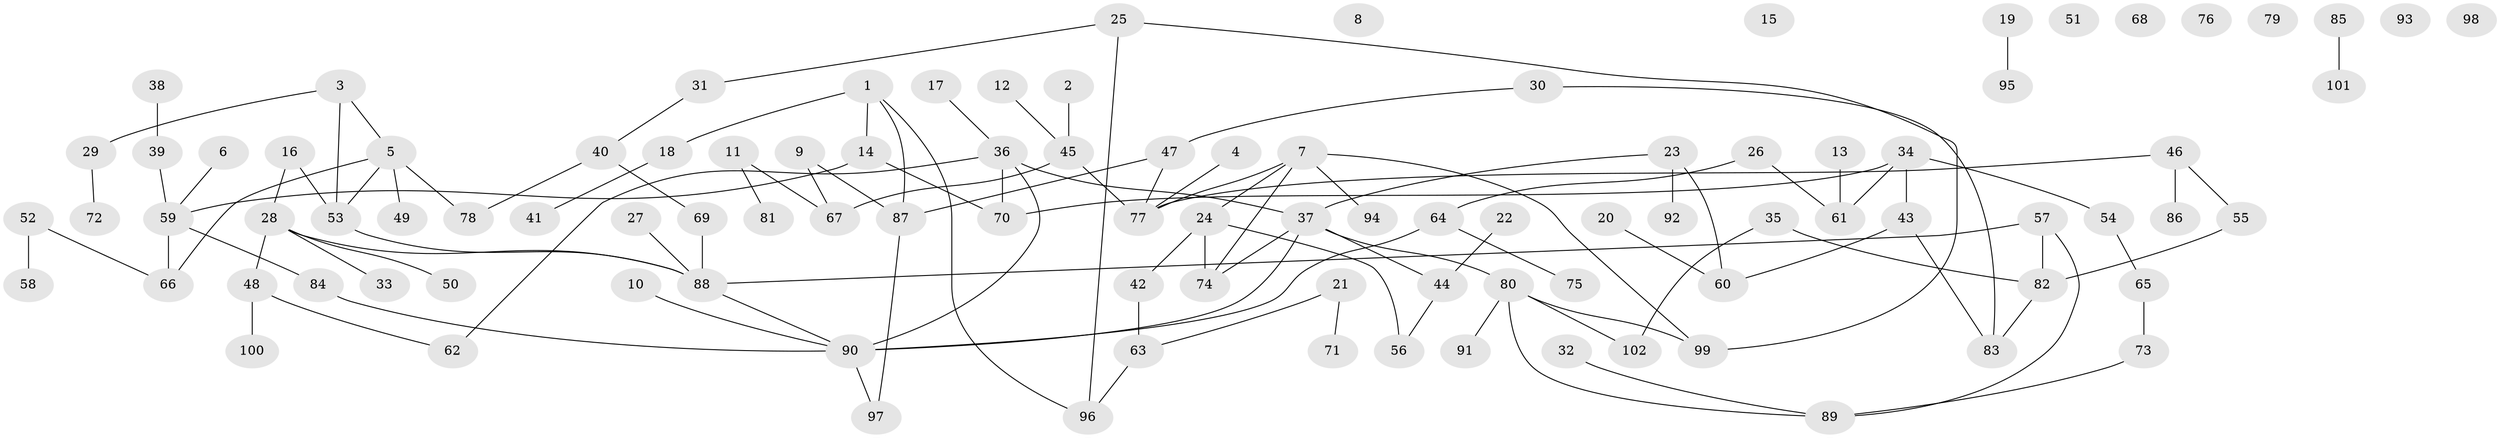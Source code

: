 // coarse degree distribution, {1: 0.3, 4: 0.15, 0: 0.25, 7: 0.025, 3: 0.075, 2: 0.1, 6: 0.05, 11: 0.025, 5: 0.025}
// Generated by graph-tools (version 1.1) at 2025/43/03/04/25 21:43:26]
// undirected, 102 vertices, 115 edges
graph export_dot {
graph [start="1"]
  node [color=gray90,style=filled];
  1;
  2;
  3;
  4;
  5;
  6;
  7;
  8;
  9;
  10;
  11;
  12;
  13;
  14;
  15;
  16;
  17;
  18;
  19;
  20;
  21;
  22;
  23;
  24;
  25;
  26;
  27;
  28;
  29;
  30;
  31;
  32;
  33;
  34;
  35;
  36;
  37;
  38;
  39;
  40;
  41;
  42;
  43;
  44;
  45;
  46;
  47;
  48;
  49;
  50;
  51;
  52;
  53;
  54;
  55;
  56;
  57;
  58;
  59;
  60;
  61;
  62;
  63;
  64;
  65;
  66;
  67;
  68;
  69;
  70;
  71;
  72;
  73;
  74;
  75;
  76;
  77;
  78;
  79;
  80;
  81;
  82;
  83;
  84;
  85;
  86;
  87;
  88;
  89;
  90;
  91;
  92;
  93;
  94;
  95;
  96;
  97;
  98;
  99;
  100;
  101;
  102;
  1 -- 14;
  1 -- 18;
  1 -- 87;
  1 -- 96;
  2 -- 45;
  3 -- 5;
  3 -- 29;
  3 -- 53;
  4 -- 77;
  5 -- 49;
  5 -- 53;
  5 -- 66;
  5 -- 78;
  6 -- 59;
  7 -- 24;
  7 -- 74;
  7 -- 77;
  7 -- 94;
  7 -- 99;
  9 -- 67;
  9 -- 87;
  10 -- 90;
  11 -- 67;
  11 -- 81;
  12 -- 45;
  13 -- 61;
  14 -- 59;
  14 -- 70;
  16 -- 28;
  16 -- 53;
  17 -- 36;
  18 -- 41;
  19 -- 95;
  20 -- 60;
  21 -- 63;
  21 -- 71;
  22 -- 44;
  23 -- 37;
  23 -- 60;
  23 -- 92;
  24 -- 42;
  24 -- 56;
  24 -- 74;
  25 -- 31;
  25 -- 96;
  25 -- 99;
  26 -- 61;
  26 -- 64;
  27 -- 88;
  28 -- 33;
  28 -- 48;
  28 -- 50;
  28 -- 88;
  29 -- 72;
  30 -- 47;
  30 -- 83;
  31 -- 40;
  32 -- 89;
  34 -- 43;
  34 -- 54;
  34 -- 61;
  34 -- 70;
  35 -- 82;
  35 -- 102;
  36 -- 37;
  36 -- 62;
  36 -- 70;
  36 -- 90;
  37 -- 44;
  37 -- 74;
  37 -- 80;
  37 -- 90;
  38 -- 39;
  39 -- 59;
  40 -- 69;
  40 -- 78;
  42 -- 63;
  43 -- 60;
  43 -- 83;
  44 -- 56;
  45 -- 67;
  45 -- 77;
  46 -- 55;
  46 -- 77;
  46 -- 86;
  47 -- 77;
  47 -- 87;
  48 -- 62;
  48 -- 100;
  52 -- 58;
  52 -- 66;
  53 -- 88;
  54 -- 65;
  55 -- 82;
  57 -- 82;
  57 -- 88;
  57 -- 89;
  59 -- 66;
  59 -- 84;
  63 -- 96;
  64 -- 75;
  64 -- 90;
  65 -- 73;
  69 -- 88;
  73 -- 89;
  80 -- 89;
  80 -- 91;
  80 -- 99;
  80 -- 102;
  82 -- 83;
  84 -- 90;
  85 -- 101;
  87 -- 97;
  88 -- 90;
  90 -- 97;
}
